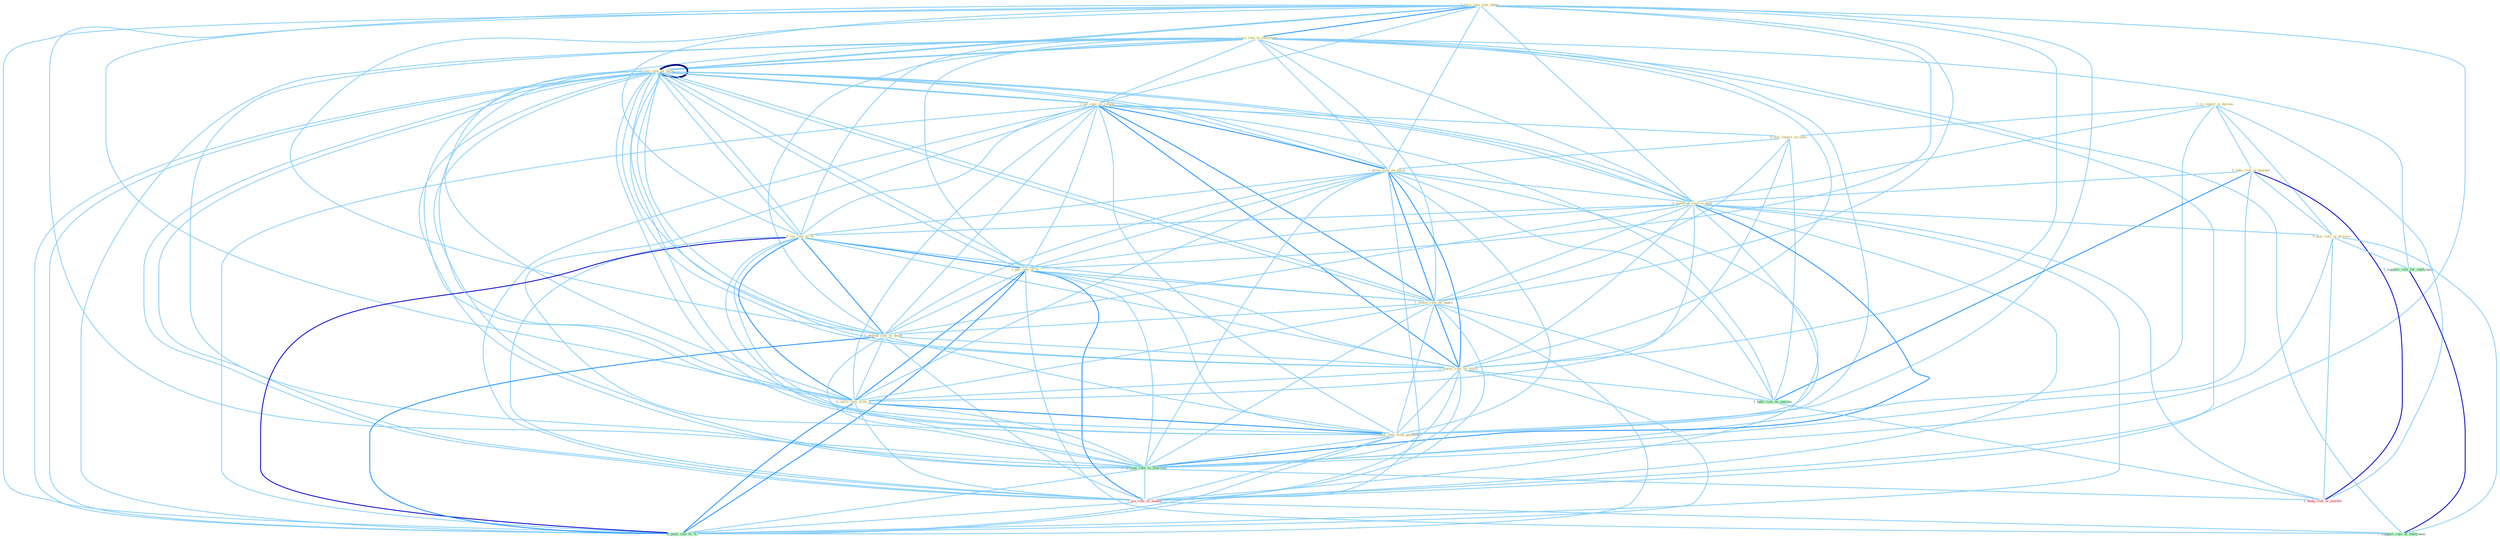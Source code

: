 Graph G{ 
    node
    [shape=polygon,style=filled,width=.5,height=.06,color="#BDFCC9",fixedsize=true,fontsize=4,
    fontcolor="#2f4f4f"];
    {node
    [color="#ffffe0", fontcolor="#8b7d6b"] "0_turn_rate_sinc_debut " "1_turn_rate_at_entitynam " "0_rais_rate_by_point " "1_is_report_in_bureau " "1_set_rate_on_refund " "0_file_report_on_time " "0_take_risk_in_market " "1_drive_rate_on_secur " "0_question_rate_in_hear " "0_cut_rate_to_% " "1_pai_rate_of_% " "1_retain_rate_on_paper " "0_defend_rate_to_death " "1_lower_rate_on_stock " "0_carri_rate_with_% " "0_confus_rate_with_payment " "0_plai_role_in_process " "0_rais_rate_by_point "}
{node [color="#fff0f5", fontcolor="#b22222"] "1_wa_rate_of_month " "1_hedg_risk_in_market "}
edge [color="#B0E2FF"];

	"0_turn_rate_sinc_debut " -- "1_turn_rate_at_entitynam " [w="2", color="#1e90ff" , len=0.8];
	"0_turn_rate_sinc_debut " -- "0_rais_rate_by_point " [w="1", color="#87cefa" ];
	"0_turn_rate_sinc_debut " -- "1_set_rate_on_refund " [w="1", color="#87cefa" ];
	"0_turn_rate_sinc_debut " -- "1_drive_rate_on_secur " [w="1", color="#87cefa" ];
	"0_turn_rate_sinc_debut " -- "0_question_rate_in_hear " [w="1", color="#87cefa" ];
	"0_turn_rate_sinc_debut " -- "0_cut_rate_to_% " [w="1", color="#87cefa" ];
	"0_turn_rate_sinc_debut " -- "1_pai_rate_of_% " [w="1", color="#87cefa" ];
	"0_turn_rate_sinc_debut " -- "1_retain_rate_on_paper " [w="1", color="#87cefa" ];
	"0_turn_rate_sinc_debut " -- "0_defend_rate_to_death " [w="1", color="#87cefa" ];
	"0_turn_rate_sinc_debut " -- "1_lower_rate_on_stock " [w="1", color="#87cefa" ];
	"0_turn_rate_sinc_debut " -- "0_carri_rate_with_% " [w="1", color="#87cefa" ];
	"0_turn_rate_sinc_debut " -- "0_confus_rate_with_payment " [w="1", color="#87cefa" ];
	"0_turn_rate_sinc_debut " -- "0_rais_rate_by_point " [w="1", color="#87cefa" ];
	"0_turn_rate_sinc_debut " -- "0_increas_rate_in_yearnum " [w="1", color="#87cefa" ];
	"0_turn_rate_sinc_debut " -- "1_wa_rate_of_month " [w="1", color="#87cefa" ];
	"0_turn_rate_sinc_debut " -- "0_push_rate_to_% " [w="1", color="#87cefa" ];
	"1_turn_rate_at_entitynam " -- "0_rais_rate_by_point " [w="1", color="#87cefa" ];
	"1_turn_rate_at_entitynam " -- "1_set_rate_on_refund " [w="1", color="#87cefa" ];
	"1_turn_rate_at_entitynam " -- "1_drive_rate_on_secur " [w="1", color="#87cefa" ];
	"1_turn_rate_at_entitynam " -- "0_question_rate_in_hear " [w="1", color="#87cefa" ];
	"1_turn_rate_at_entitynam " -- "0_cut_rate_to_% " [w="1", color="#87cefa" ];
	"1_turn_rate_at_entitynam " -- "1_pai_rate_of_% " [w="1", color="#87cefa" ];
	"1_turn_rate_at_entitynam " -- "1_retain_rate_on_paper " [w="1", color="#87cefa" ];
	"1_turn_rate_at_entitynam " -- "0_defend_rate_to_death " [w="1", color="#87cefa" ];
	"1_turn_rate_at_entitynam " -- "1_lower_rate_on_stock " [w="1", color="#87cefa" ];
	"1_turn_rate_at_entitynam " -- "0_carri_rate_with_% " [w="1", color="#87cefa" ];
	"1_turn_rate_at_entitynam " -- "0_confus_rate_with_payment " [w="1", color="#87cefa" ];
	"1_turn_rate_at_entitynam " -- "0_rais_rate_by_point " [w="1", color="#87cefa" ];
	"1_turn_rate_at_entitynam " -- "0_increas_rate_in_yearnum " [w="1", color="#87cefa" ];
	"1_turn_rate_at_entitynam " -- "1_wa_rate_of_month " [w="1", color="#87cefa" ];
	"1_turn_rate_at_entitynam " -- "1_support_role_for_entitynam " [w="1", color="#87cefa" ];
	"1_turn_rate_at_entitynam " -- "0_push_rate_to_% " [w="1", color="#87cefa" ];
	"1_turn_rate_at_entitynam " -- "1_support_role_of_entitynam " [w="1", color="#87cefa" ];
	"0_rais_rate_by_point " -- "1_set_rate_on_refund " [w="1", color="#87cefa" ];
	"0_rais_rate_by_point " -- "1_drive_rate_on_secur " [w="1", color="#87cefa" ];
	"0_rais_rate_by_point " -- "0_question_rate_in_hear " [w="1", color="#87cefa" ];
	"0_rais_rate_by_point " -- "0_cut_rate_to_% " [w="1", color="#87cefa" ];
	"0_rais_rate_by_point " -- "1_pai_rate_of_% " [w="1", color="#87cefa" ];
	"0_rais_rate_by_point " -- "1_retain_rate_on_paper " [w="1", color="#87cefa" ];
	"0_rais_rate_by_point " -- "0_defend_rate_to_death " [w="1", color="#87cefa" ];
	"0_rais_rate_by_point " -- "1_lower_rate_on_stock " [w="1", color="#87cefa" ];
	"0_rais_rate_by_point " -- "0_carri_rate_with_% " [w="1", color="#87cefa" ];
	"0_rais_rate_by_point " -- "0_confus_rate_with_payment " [w="1", color="#87cefa" ];
	"0_rais_rate_by_point " -- "0_rais_rate_by_point " [w="4", style=bold, color="#000080", len=0.4];
	"0_rais_rate_by_point " -- "0_increas_rate_in_yearnum " [w="1", color="#87cefa" ];
	"0_rais_rate_by_point " -- "1_wa_rate_of_month " [w="1", color="#87cefa" ];
	"0_rais_rate_by_point " -- "0_push_rate_to_% " [w="1", color="#87cefa" ];
	"1_is_report_in_bureau " -- "0_file_report_on_time " [w="1", color="#87cefa" ];
	"1_is_report_in_bureau " -- "0_take_risk_in_market " [w="1", color="#87cefa" ];
	"1_is_report_in_bureau " -- "0_question_rate_in_hear " [w="1", color="#87cefa" ];
	"1_is_report_in_bureau " -- "0_plai_role_in_process " [w="1", color="#87cefa" ];
	"1_is_report_in_bureau " -- "0_increas_rate_in_yearnum " [w="1", color="#87cefa" ];
	"1_is_report_in_bureau " -- "1_hedg_risk_in_market " [w="1", color="#87cefa" ];
	"1_set_rate_on_refund " -- "0_file_report_on_time " [w="1", color="#87cefa" ];
	"1_set_rate_on_refund " -- "1_drive_rate_on_secur " [w="2", color="#1e90ff" , len=0.8];
	"1_set_rate_on_refund " -- "0_question_rate_in_hear " [w="1", color="#87cefa" ];
	"1_set_rate_on_refund " -- "0_cut_rate_to_% " [w="1", color="#87cefa" ];
	"1_set_rate_on_refund " -- "1_pai_rate_of_% " [w="1", color="#87cefa" ];
	"1_set_rate_on_refund " -- "1_retain_rate_on_paper " [w="2", color="#1e90ff" , len=0.8];
	"1_set_rate_on_refund " -- "0_defend_rate_to_death " [w="1", color="#87cefa" ];
	"1_set_rate_on_refund " -- "1_lower_rate_on_stock " [w="2", color="#1e90ff" , len=0.8];
	"1_set_rate_on_refund " -- "0_carri_rate_with_% " [w="1", color="#87cefa" ];
	"1_set_rate_on_refund " -- "0_confus_rate_with_payment " [w="1", color="#87cefa" ];
	"1_set_rate_on_refund " -- "0_rais_rate_by_point " [w="1", color="#87cefa" ];
	"1_set_rate_on_refund " -- "0_increas_rate_in_yearnum " [w="1", color="#87cefa" ];
	"1_set_rate_on_refund " -- "1_wa_rate_of_month " [w="1", color="#87cefa" ];
	"1_set_rate_on_refund " -- "1_take_risk_on_outcom " [w="1", color="#87cefa" ];
	"1_set_rate_on_refund " -- "0_push_rate_to_% " [w="1", color="#87cefa" ];
	"0_file_report_on_time " -- "1_drive_rate_on_secur " [w="1", color="#87cefa" ];
	"0_file_report_on_time " -- "1_retain_rate_on_paper " [w="1", color="#87cefa" ];
	"0_file_report_on_time " -- "1_lower_rate_on_stock " [w="1", color="#87cefa" ];
	"0_file_report_on_time " -- "1_take_risk_on_outcom " [w="1", color="#87cefa" ];
	"0_take_risk_in_market " -- "0_question_rate_in_hear " [w="1", color="#87cefa" ];
	"0_take_risk_in_market " -- "0_plai_role_in_process " [w="1", color="#87cefa" ];
	"0_take_risk_in_market " -- "0_increas_rate_in_yearnum " [w="1", color="#87cefa" ];
	"0_take_risk_in_market " -- "1_take_risk_on_outcom " [w="2", color="#1e90ff" , len=0.8];
	"0_take_risk_in_market " -- "1_hedg_risk_in_market " [w="3", color="#0000cd" , len=0.6];
	"1_drive_rate_on_secur " -- "0_question_rate_in_hear " [w="1", color="#87cefa" ];
	"1_drive_rate_on_secur " -- "0_cut_rate_to_% " [w="1", color="#87cefa" ];
	"1_drive_rate_on_secur " -- "1_pai_rate_of_% " [w="1", color="#87cefa" ];
	"1_drive_rate_on_secur " -- "1_retain_rate_on_paper " [w="2", color="#1e90ff" , len=0.8];
	"1_drive_rate_on_secur " -- "0_defend_rate_to_death " [w="1", color="#87cefa" ];
	"1_drive_rate_on_secur " -- "1_lower_rate_on_stock " [w="2", color="#1e90ff" , len=0.8];
	"1_drive_rate_on_secur " -- "0_carri_rate_with_% " [w="1", color="#87cefa" ];
	"1_drive_rate_on_secur " -- "0_confus_rate_with_payment " [w="1", color="#87cefa" ];
	"1_drive_rate_on_secur " -- "0_rais_rate_by_point " [w="1", color="#87cefa" ];
	"1_drive_rate_on_secur " -- "0_increas_rate_in_yearnum " [w="1", color="#87cefa" ];
	"1_drive_rate_on_secur " -- "1_wa_rate_of_month " [w="1", color="#87cefa" ];
	"1_drive_rate_on_secur " -- "1_take_risk_on_outcom " [w="1", color="#87cefa" ];
	"1_drive_rate_on_secur " -- "0_push_rate_to_% " [w="1", color="#87cefa" ];
	"0_question_rate_in_hear " -- "0_cut_rate_to_% " [w="1", color="#87cefa" ];
	"0_question_rate_in_hear " -- "1_pai_rate_of_% " [w="1", color="#87cefa" ];
	"0_question_rate_in_hear " -- "1_retain_rate_on_paper " [w="1", color="#87cefa" ];
	"0_question_rate_in_hear " -- "0_defend_rate_to_death " [w="1", color="#87cefa" ];
	"0_question_rate_in_hear " -- "1_lower_rate_on_stock " [w="1", color="#87cefa" ];
	"0_question_rate_in_hear " -- "0_carri_rate_with_% " [w="1", color="#87cefa" ];
	"0_question_rate_in_hear " -- "0_confus_rate_with_payment " [w="1", color="#87cefa" ];
	"0_question_rate_in_hear " -- "0_plai_role_in_process " [w="1", color="#87cefa" ];
	"0_question_rate_in_hear " -- "0_rais_rate_by_point " [w="1", color="#87cefa" ];
	"0_question_rate_in_hear " -- "0_increas_rate_in_yearnum " [w="2", color="#1e90ff" , len=0.8];
	"0_question_rate_in_hear " -- "1_wa_rate_of_month " [w="1", color="#87cefa" ];
	"0_question_rate_in_hear " -- "0_push_rate_to_% " [w="1", color="#87cefa" ];
	"0_question_rate_in_hear " -- "1_hedg_risk_in_market " [w="1", color="#87cefa" ];
	"0_cut_rate_to_% " -- "1_pai_rate_of_% " [w="2", color="#1e90ff" , len=0.8];
	"0_cut_rate_to_% " -- "1_retain_rate_on_paper " [w="1", color="#87cefa" ];
	"0_cut_rate_to_% " -- "0_defend_rate_to_death " [w="2", color="#1e90ff" , len=0.8];
	"0_cut_rate_to_% " -- "1_lower_rate_on_stock " [w="1", color="#87cefa" ];
	"0_cut_rate_to_% " -- "0_carri_rate_with_% " [w="2", color="#1e90ff" , len=0.8];
	"0_cut_rate_to_% " -- "0_confus_rate_with_payment " [w="1", color="#87cefa" ];
	"0_cut_rate_to_% " -- "0_rais_rate_by_point " [w="1", color="#87cefa" ];
	"0_cut_rate_to_% " -- "0_increas_rate_in_yearnum " [w="1", color="#87cefa" ];
	"0_cut_rate_to_% " -- "1_wa_rate_of_month " [w="1", color="#87cefa" ];
	"0_cut_rate_to_% " -- "0_push_rate_to_% " [w="3", color="#0000cd" , len=0.6];
	"1_pai_rate_of_% " -- "1_retain_rate_on_paper " [w="1", color="#87cefa" ];
	"1_pai_rate_of_% " -- "0_defend_rate_to_death " [w="1", color="#87cefa" ];
	"1_pai_rate_of_% " -- "1_lower_rate_on_stock " [w="1", color="#87cefa" ];
	"1_pai_rate_of_% " -- "0_carri_rate_with_% " [w="2", color="#1e90ff" , len=0.8];
	"1_pai_rate_of_% " -- "0_confus_rate_with_payment " [w="1", color="#87cefa" ];
	"1_pai_rate_of_% " -- "0_rais_rate_by_point " [w="1", color="#87cefa" ];
	"1_pai_rate_of_% " -- "0_increas_rate_in_yearnum " [w="1", color="#87cefa" ];
	"1_pai_rate_of_% " -- "1_wa_rate_of_month " [w="2", color="#1e90ff" , len=0.8];
	"1_pai_rate_of_% " -- "0_push_rate_to_% " [w="2", color="#1e90ff" , len=0.8];
	"1_pai_rate_of_% " -- "1_support_role_of_entitynam " [w="1", color="#87cefa" ];
	"1_retain_rate_on_paper " -- "0_defend_rate_to_death " [w="1", color="#87cefa" ];
	"1_retain_rate_on_paper " -- "1_lower_rate_on_stock " [w="2", color="#1e90ff" , len=0.8];
	"1_retain_rate_on_paper " -- "0_carri_rate_with_% " [w="1", color="#87cefa" ];
	"1_retain_rate_on_paper " -- "0_confus_rate_with_payment " [w="1", color="#87cefa" ];
	"1_retain_rate_on_paper " -- "0_rais_rate_by_point " [w="1", color="#87cefa" ];
	"1_retain_rate_on_paper " -- "0_increas_rate_in_yearnum " [w="1", color="#87cefa" ];
	"1_retain_rate_on_paper " -- "1_wa_rate_of_month " [w="1", color="#87cefa" ];
	"1_retain_rate_on_paper " -- "1_take_risk_on_outcom " [w="1", color="#87cefa" ];
	"1_retain_rate_on_paper " -- "0_push_rate_to_% " [w="1", color="#87cefa" ];
	"0_defend_rate_to_death " -- "1_lower_rate_on_stock " [w="1", color="#87cefa" ];
	"0_defend_rate_to_death " -- "0_carri_rate_with_% " [w="1", color="#87cefa" ];
	"0_defend_rate_to_death " -- "0_confus_rate_with_payment " [w="1", color="#87cefa" ];
	"0_defend_rate_to_death " -- "0_rais_rate_by_point " [w="1", color="#87cefa" ];
	"0_defend_rate_to_death " -- "0_increas_rate_in_yearnum " [w="1", color="#87cefa" ];
	"0_defend_rate_to_death " -- "1_wa_rate_of_month " [w="1", color="#87cefa" ];
	"0_defend_rate_to_death " -- "0_push_rate_to_% " [w="2", color="#1e90ff" , len=0.8];
	"1_lower_rate_on_stock " -- "0_carri_rate_with_% " [w="1", color="#87cefa" ];
	"1_lower_rate_on_stock " -- "0_confus_rate_with_payment " [w="1", color="#87cefa" ];
	"1_lower_rate_on_stock " -- "0_rais_rate_by_point " [w="1", color="#87cefa" ];
	"1_lower_rate_on_stock " -- "0_increas_rate_in_yearnum " [w="1", color="#87cefa" ];
	"1_lower_rate_on_stock " -- "1_wa_rate_of_month " [w="1", color="#87cefa" ];
	"1_lower_rate_on_stock " -- "1_take_risk_on_outcom " [w="1", color="#87cefa" ];
	"1_lower_rate_on_stock " -- "0_push_rate_to_% " [w="1", color="#87cefa" ];
	"0_carri_rate_with_% " -- "0_confus_rate_with_payment " [w="2", color="#1e90ff" , len=0.8];
	"0_carri_rate_with_% " -- "0_rais_rate_by_point " [w="1", color="#87cefa" ];
	"0_carri_rate_with_% " -- "0_increas_rate_in_yearnum " [w="1", color="#87cefa" ];
	"0_carri_rate_with_% " -- "1_wa_rate_of_month " [w="1", color="#87cefa" ];
	"0_carri_rate_with_% " -- "0_push_rate_to_% " [w="2", color="#1e90ff" , len=0.8];
	"0_confus_rate_with_payment " -- "0_rais_rate_by_point " [w="1", color="#87cefa" ];
	"0_confus_rate_with_payment " -- "0_increas_rate_in_yearnum " [w="1", color="#87cefa" ];
	"0_confus_rate_with_payment " -- "1_wa_rate_of_month " [w="1", color="#87cefa" ];
	"0_confus_rate_with_payment " -- "0_push_rate_to_% " [w="1", color="#87cefa" ];
	"0_plai_role_in_process " -- "0_increas_rate_in_yearnum " [w="1", color="#87cefa" ];
	"0_plai_role_in_process " -- "1_support_role_for_entitynam " [w="1", color="#87cefa" ];
	"0_plai_role_in_process " -- "1_support_role_of_entitynam " [w="1", color="#87cefa" ];
	"0_plai_role_in_process " -- "1_hedg_risk_in_market " [w="1", color="#87cefa" ];
	"0_rais_rate_by_point " -- "0_increas_rate_in_yearnum " [w="1", color="#87cefa" ];
	"0_rais_rate_by_point " -- "1_wa_rate_of_month " [w="1", color="#87cefa" ];
	"0_rais_rate_by_point " -- "0_push_rate_to_% " [w="1", color="#87cefa" ];
	"0_increas_rate_in_yearnum " -- "1_wa_rate_of_month " [w="1", color="#87cefa" ];
	"0_increas_rate_in_yearnum " -- "0_push_rate_to_% " [w="1", color="#87cefa" ];
	"0_increas_rate_in_yearnum " -- "1_hedg_risk_in_market " [w="1", color="#87cefa" ];
	"1_wa_rate_of_month " -- "0_push_rate_to_% " [w="1", color="#87cefa" ];
	"1_wa_rate_of_month " -- "1_support_role_of_entitynam " [w="1", color="#87cefa" ];
	"1_support_role_for_entitynam " -- "1_support_role_of_entitynam " [w="3", color="#0000cd" , len=0.6];
	"1_take_risk_on_outcom " -- "1_hedg_risk_in_market " [w="1", color="#87cefa" ];
}